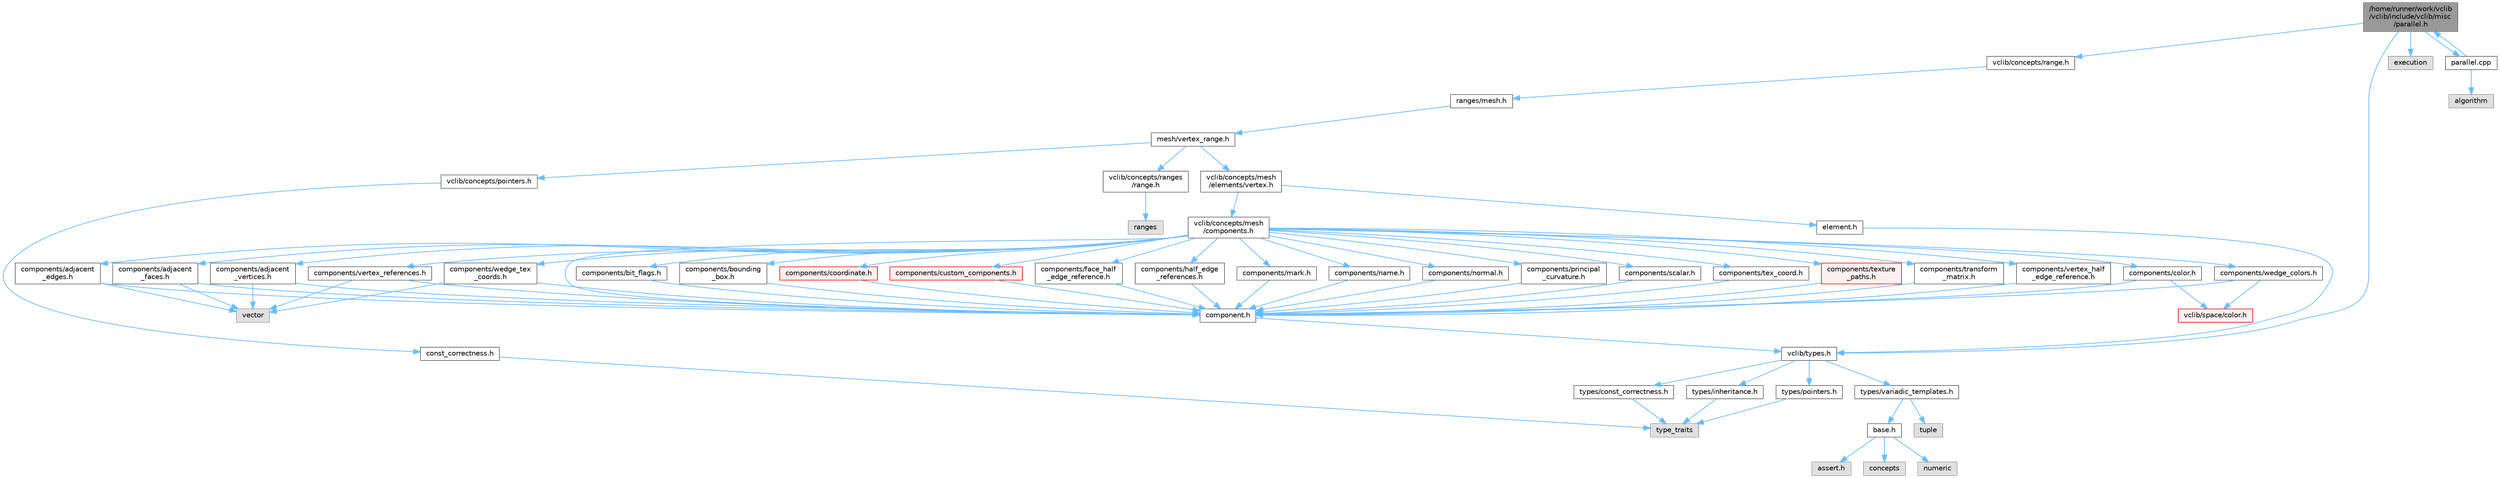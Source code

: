 digraph "/home/runner/work/vclib/vclib/include/vclib/misc/parallel.h"
{
 // LATEX_PDF_SIZE
  bgcolor="transparent";
  edge [fontname=Helvetica,fontsize=10,labelfontname=Helvetica,labelfontsize=10];
  node [fontname=Helvetica,fontsize=10,shape=box,height=0.2,width=0.4];
  Node1 [label="/home/runner/work/vclib\l/vclib/include/vclib/misc\l/parallel.h",height=0.2,width=0.4,color="gray40", fillcolor="grey60", style="filled", fontcolor="black",tooltip=" "];
  Node1 -> Node2 [color="steelblue1",style="solid"];
  Node2 [label="vclib/concepts/range.h",height=0.2,width=0.4,color="grey40", fillcolor="white", style="filled",URL="$range_8h.html",tooltip=" "];
  Node2 -> Node3 [color="steelblue1",style="solid"];
  Node3 [label="ranges/mesh.h",height=0.2,width=0.4,color="grey40", fillcolor="white", style="filled",URL="$concepts_2ranges_2mesh_8h.html",tooltip=" "];
  Node3 -> Node4 [color="steelblue1",style="solid"];
  Node4 [label="mesh/vertex_range.h",height=0.2,width=0.4,color="grey40", fillcolor="white", style="filled",URL="$vertex__range_8h.html",tooltip=" "];
  Node4 -> Node5 [color="steelblue1",style="solid"];
  Node5 [label="vclib/concepts/pointers.h",height=0.2,width=0.4,color="grey40", fillcolor="white", style="filled",URL="$concepts_2pointers_8h.html",tooltip=" "];
  Node5 -> Node6 [color="steelblue1",style="solid"];
  Node6 [label="const_correctness.h",height=0.2,width=0.4,color="grey40", fillcolor="white", style="filled",URL="$concepts_2const__correctness_8h.html",tooltip=" "];
  Node6 -> Node7 [color="steelblue1",style="solid"];
  Node7 [label="type_traits",height=0.2,width=0.4,color="grey60", fillcolor="#E0E0E0", style="filled",tooltip=" "];
  Node4 -> Node8 [color="steelblue1",style="solid"];
  Node8 [label="vclib/concepts/ranges\l/range.h",height=0.2,width=0.4,color="grey40", fillcolor="white", style="filled",URL="$ranges_2range_8h.html",tooltip=" "];
  Node8 -> Node9 [color="steelblue1",style="solid"];
  Node9 [label="ranges",height=0.2,width=0.4,color="grey60", fillcolor="#E0E0E0", style="filled",tooltip=" "];
  Node4 -> Node10 [color="steelblue1",style="solid"];
  Node10 [label="vclib/concepts/mesh\l/elements/vertex.h",height=0.2,width=0.4,color="grey40", fillcolor="white", style="filled",URL="$concepts_2mesh_2elements_2vertex_8h.html",tooltip=" "];
  Node10 -> Node11 [color="steelblue1",style="solid"];
  Node11 [label="vclib/concepts/mesh\l/components.h",height=0.2,width=0.4,color="grey40", fillcolor="white", style="filled",URL="$concepts_2mesh_2components_8h.html",tooltip=" "];
  Node11 -> Node12 [color="steelblue1",style="solid"];
  Node12 [label="components/adjacent\l_edges.h",height=0.2,width=0.4,color="grey40", fillcolor="white", style="filled",URL="$concepts_2mesh_2components_2adjacent__edges_8h.html",tooltip=" "];
  Node12 -> Node13 [color="steelblue1",style="solid"];
  Node13 [label="vector",height=0.2,width=0.4,color="grey60", fillcolor="#E0E0E0", style="filled",tooltip=" "];
  Node12 -> Node14 [color="steelblue1",style="solid"];
  Node14 [label="component.h",height=0.2,width=0.4,color="grey40", fillcolor="white", style="filled",URL="$component_8h.html",tooltip=" "];
  Node14 -> Node15 [color="steelblue1",style="solid"];
  Node15 [label="vclib/types.h",height=0.2,width=0.4,color="grey40", fillcolor="white", style="filled",URL="$types_8h.html",tooltip=" "];
  Node15 -> Node16 [color="steelblue1",style="solid"];
  Node16 [label="types/const_correctness.h",height=0.2,width=0.4,color="grey40", fillcolor="white", style="filled",URL="$types_2const__correctness_8h.html",tooltip=" "];
  Node16 -> Node7 [color="steelblue1",style="solid"];
  Node15 -> Node17 [color="steelblue1",style="solid"];
  Node17 [label="types/inheritance.h",height=0.2,width=0.4,color="grey40", fillcolor="white", style="filled",URL="$inheritance_8h.html",tooltip=" "];
  Node17 -> Node7 [color="steelblue1",style="solid"];
  Node15 -> Node18 [color="steelblue1",style="solid"];
  Node18 [label="types/pointers.h",height=0.2,width=0.4,color="grey40", fillcolor="white", style="filled",URL="$types_2pointers_8h.html",tooltip=" "];
  Node18 -> Node7 [color="steelblue1",style="solid"];
  Node15 -> Node19 [color="steelblue1",style="solid"];
  Node19 [label="types/variadic_templates.h",height=0.2,width=0.4,color="grey40", fillcolor="white", style="filled",URL="$variadic__templates_8h.html",tooltip=" "];
  Node19 -> Node20 [color="steelblue1",style="solid"];
  Node20 [label="base.h",height=0.2,width=0.4,color="grey40", fillcolor="white", style="filled",URL="$types_2base_8h.html",tooltip=" "];
  Node20 -> Node21 [color="steelblue1",style="solid"];
  Node21 [label="assert.h",height=0.2,width=0.4,color="grey60", fillcolor="#E0E0E0", style="filled",tooltip=" "];
  Node20 -> Node22 [color="steelblue1",style="solid"];
  Node22 [label="concepts",height=0.2,width=0.4,color="grey60", fillcolor="#E0E0E0", style="filled",tooltip=" "];
  Node20 -> Node23 [color="steelblue1",style="solid"];
  Node23 [label="numeric",height=0.2,width=0.4,color="grey60", fillcolor="#E0E0E0", style="filled",tooltip=" "];
  Node19 -> Node24 [color="steelblue1",style="solid"];
  Node24 [label="tuple",height=0.2,width=0.4,color="grey60", fillcolor="#E0E0E0", style="filled",tooltip=" "];
  Node11 -> Node25 [color="steelblue1",style="solid"];
  Node25 [label="components/adjacent\l_faces.h",height=0.2,width=0.4,color="grey40", fillcolor="white", style="filled",URL="$concepts_2mesh_2components_2adjacent__faces_8h.html",tooltip=" "];
  Node25 -> Node13 [color="steelblue1",style="solid"];
  Node25 -> Node14 [color="steelblue1",style="solid"];
  Node11 -> Node26 [color="steelblue1",style="solid"];
  Node26 [label="components/adjacent\l_vertices.h",height=0.2,width=0.4,color="grey40", fillcolor="white", style="filled",URL="$concepts_2mesh_2components_2adjacent__vertices_8h.html",tooltip=" "];
  Node26 -> Node13 [color="steelblue1",style="solid"];
  Node26 -> Node14 [color="steelblue1",style="solid"];
  Node11 -> Node27 [color="steelblue1",style="solid"];
  Node27 [label="components/bit_flags.h",height=0.2,width=0.4,color="grey40", fillcolor="white", style="filled",URL="$concepts_2mesh_2components_2bit__flags_8h.html",tooltip=" "];
  Node27 -> Node14 [color="steelblue1",style="solid"];
  Node11 -> Node28 [color="steelblue1",style="solid"];
  Node28 [label="components/bounding\l_box.h",height=0.2,width=0.4,color="grey40", fillcolor="white", style="filled",URL="$concepts_2mesh_2components_2bounding__box_8h.html",tooltip=" "];
  Node28 -> Node14 [color="steelblue1",style="solid"];
  Node11 -> Node29 [color="steelblue1",style="solid"];
  Node29 [label="components/color.h",height=0.2,width=0.4,color="grey40", fillcolor="white", style="filled",URL="$concepts_2mesh_2components_2color_8h.html",tooltip=" "];
  Node29 -> Node30 [color="steelblue1",style="solid"];
  Node30 [label="vclib/space/color.h",height=0.2,width=0.4,color="red", fillcolor="#FFF0F0", style="filled",URL="$space_2color_8h.html",tooltip=" "];
  Node29 -> Node14 [color="steelblue1",style="solid"];
  Node11 -> Node14 [color="steelblue1",style="solid"];
  Node11 -> Node45 [color="steelblue1",style="solid"];
  Node45 [label="components/coordinate.h",height=0.2,width=0.4,color="red", fillcolor="#FFF0F0", style="filled",URL="$concepts_2mesh_2components_2coordinate_8h.html",tooltip=" "];
  Node45 -> Node14 [color="steelblue1",style="solid"];
  Node11 -> Node46 [color="steelblue1",style="solid"];
  Node46 [label="components/custom_components.h",height=0.2,width=0.4,color="red", fillcolor="#FFF0F0", style="filled",URL="$concepts_2mesh_2components_2custom__components_8h.html",tooltip=" "];
  Node46 -> Node14 [color="steelblue1",style="solid"];
  Node11 -> Node48 [color="steelblue1",style="solid"];
  Node48 [label="components/face_half\l_edge_reference.h",height=0.2,width=0.4,color="grey40", fillcolor="white", style="filled",URL="$concepts_2mesh_2components_2face__half__edge__reference_8h.html",tooltip=" "];
  Node48 -> Node14 [color="steelblue1",style="solid"];
  Node11 -> Node49 [color="steelblue1",style="solid"];
  Node49 [label="components/half_edge\l_references.h",height=0.2,width=0.4,color="grey40", fillcolor="white", style="filled",URL="$concepts_2mesh_2components_2half__edge__references_8h.html",tooltip=" "];
  Node49 -> Node14 [color="steelblue1",style="solid"];
  Node11 -> Node50 [color="steelblue1",style="solid"];
  Node50 [label="components/mark.h",height=0.2,width=0.4,color="grey40", fillcolor="white", style="filled",URL="$concepts_2mesh_2components_2mark_8h.html",tooltip=" "];
  Node50 -> Node14 [color="steelblue1",style="solid"];
  Node11 -> Node51 [color="steelblue1",style="solid"];
  Node51 [label="components/name.h",height=0.2,width=0.4,color="grey40", fillcolor="white", style="filled",URL="$concepts_2mesh_2components_2name_8h.html",tooltip=" "];
  Node51 -> Node14 [color="steelblue1",style="solid"];
  Node11 -> Node52 [color="steelblue1",style="solid"];
  Node52 [label="components/normal.h",height=0.2,width=0.4,color="grey40", fillcolor="white", style="filled",URL="$concepts_2mesh_2components_2normal_8h.html",tooltip=" "];
  Node52 -> Node14 [color="steelblue1",style="solid"];
  Node11 -> Node53 [color="steelblue1",style="solid"];
  Node53 [label="components/principal\l_curvature.h",height=0.2,width=0.4,color="grey40", fillcolor="white", style="filled",URL="$concepts_2mesh_2components_2principal__curvature_8h.html",tooltip=" "];
  Node53 -> Node14 [color="steelblue1",style="solid"];
  Node11 -> Node54 [color="steelblue1",style="solid"];
  Node54 [label="components/scalar.h",height=0.2,width=0.4,color="grey40", fillcolor="white", style="filled",URL="$concepts_2mesh_2components_2scalar_8h.html",tooltip=" "];
  Node54 -> Node14 [color="steelblue1",style="solid"];
  Node11 -> Node55 [color="steelblue1",style="solid"];
  Node55 [label="components/tex_coord.h",height=0.2,width=0.4,color="grey40", fillcolor="white", style="filled",URL="$concepts_2mesh_2components_2tex__coord_8h.html",tooltip=" "];
  Node55 -> Node14 [color="steelblue1",style="solid"];
  Node11 -> Node56 [color="steelblue1",style="solid"];
  Node56 [label="components/texture\l_paths.h",height=0.2,width=0.4,color="red", fillcolor="#FFF0F0", style="filled",URL="$concepts_2mesh_2components_2texture__paths_8h.html",tooltip=" "];
  Node56 -> Node14 [color="steelblue1",style="solid"];
  Node11 -> Node57 [color="steelblue1",style="solid"];
  Node57 [label="components/transform\l_matrix.h",height=0.2,width=0.4,color="grey40", fillcolor="white", style="filled",URL="$concepts_2mesh_2components_2transform__matrix_8h.html",tooltip=" "];
  Node57 -> Node14 [color="steelblue1",style="solid"];
  Node11 -> Node58 [color="steelblue1",style="solid"];
  Node58 [label="components/vertex_half\l_edge_reference.h",height=0.2,width=0.4,color="grey40", fillcolor="white", style="filled",URL="$concepts_2mesh_2components_2vertex__half__edge__reference_8h.html",tooltip=" "];
  Node58 -> Node14 [color="steelblue1",style="solid"];
  Node11 -> Node59 [color="steelblue1",style="solid"];
  Node59 [label="components/vertex_references.h",height=0.2,width=0.4,color="grey40", fillcolor="white", style="filled",URL="$concepts_2mesh_2components_2vertex__references_8h.html",tooltip=" "];
  Node59 -> Node14 [color="steelblue1",style="solid"];
  Node59 -> Node13 [color="steelblue1",style="solid"];
  Node11 -> Node60 [color="steelblue1",style="solid"];
  Node60 [label="components/wedge_colors.h",height=0.2,width=0.4,color="grey40", fillcolor="white", style="filled",URL="$concepts_2mesh_2components_2wedge__colors_8h.html",tooltip=" "];
  Node60 -> Node14 [color="steelblue1",style="solid"];
  Node60 -> Node30 [color="steelblue1",style="solid"];
  Node11 -> Node61 [color="steelblue1",style="solid"];
  Node61 [label="components/wedge_tex\l_coords.h",height=0.2,width=0.4,color="grey40", fillcolor="white", style="filled",URL="$concepts_2mesh_2components_2wedge__tex__coords_8h.html",tooltip=" "];
  Node61 -> Node13 [color="steelblue1",style="solid"];
  Node61 -> Node14 [color="steelblue1",style="solid"];
  Node10 -> Node62 [color="steelblue1",style="solid"];
  Node62 [label="element.h",height=0.2,width=0.4,color="grey40", fillcolor="white", style="filled",URL="$concepts_2mesh_2elements_2element_8h.html",tooltip=" "];
  Node62 -> Node15 [color="steelblue1",style="solid"];
  Node1 -> Node15 [color="steelblue1",style="solid"];
  Node1 -> Node63 [color="steelblue1",style="solid"];
  Node63 [label="execution",height=0.2,width=0.4,color="grey60", fillcolor="#E0E0E0", style="filled",tooltip=" "];
  Node1 -> Node64 [color="steelblue1",style="solid"];
  Node64 [label="parallel.cpp",height=0.2,width=0.4,color="grey40", fillcolor="white", style="filled",URL="$parallel_8cpp.html",tooltip=" "];
  Node64 -> Node1 [color="steelblue1",style="solid"];
  Node64 -> Node65 [color="steelblue1",style="solid"];
  Node65 [label="algorithm",height=0.2,width=0.4,color="grey60", fillcolor="#E0E0E0", style="filled",tooltip=" "];
}
